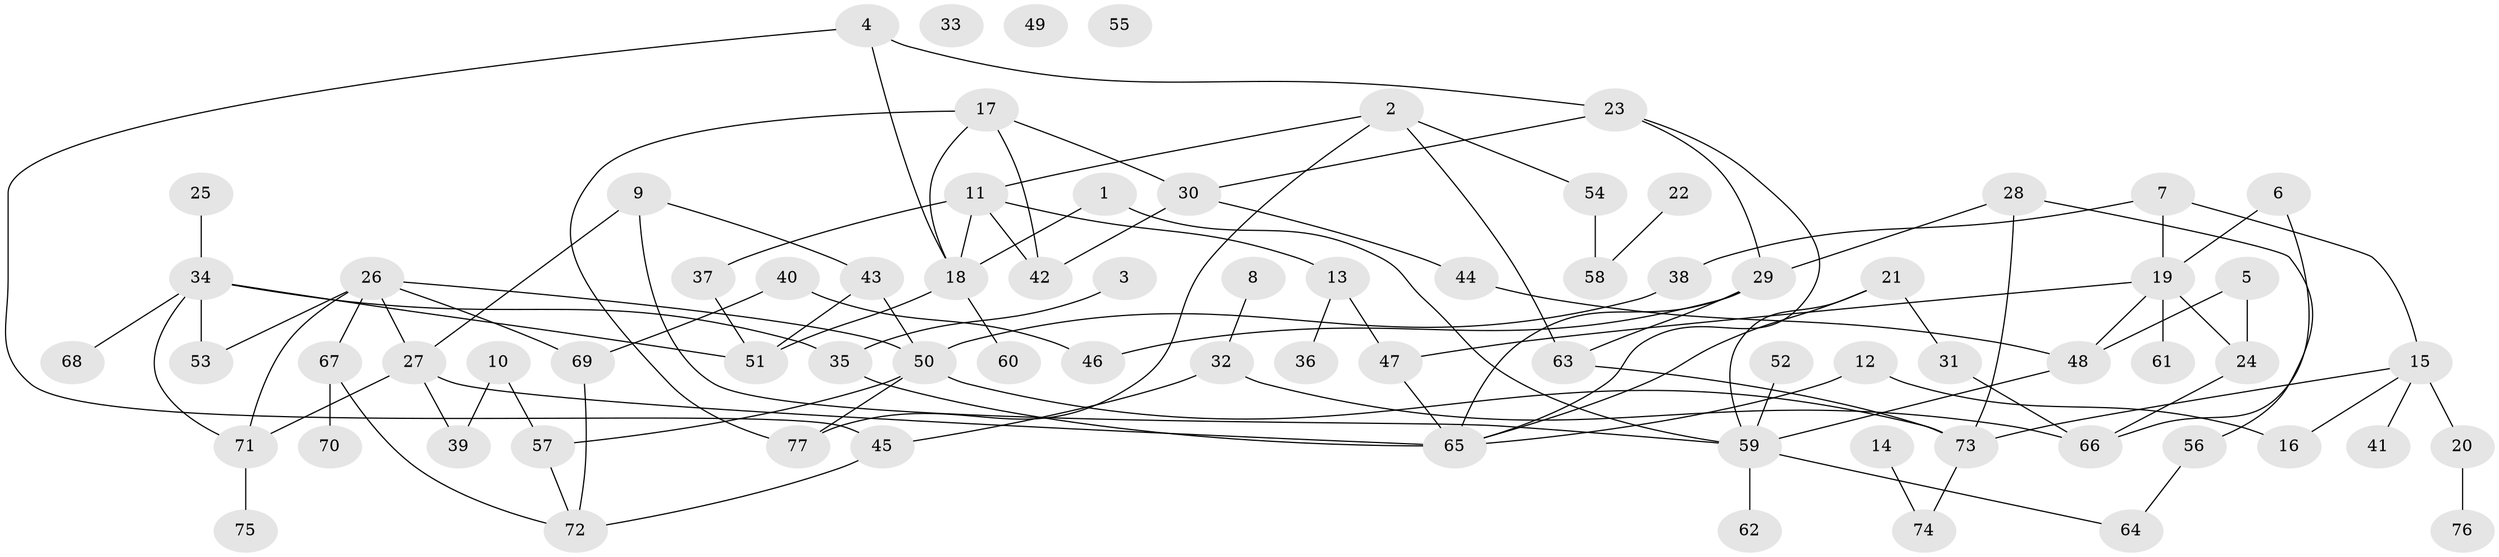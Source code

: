 // Generated by graph-tools (version 1.1) at 2025/00/03/09/25 03:00:55]
// undirected, 77 vertices, 107 edges
graph export_dot {
graph [start="1"]
  node [color=gray90,style=filled];
  1;
  2;
  3;
  4;
  5;
  6;
  7;
  8;
  9;
  10;
  11;
  12;
  13;
  14;
  15;
  16;
  17;
  18;
  19;
  20;
  21;
  22;
  23;
  24;
  25;
  26;
  27;
  28;
  29;
  30;
  31;
  32;
  33;
  34;
  35;
  36;
  37;
  38;
  39;
  40;
  41;
  42;
  43;
  44;
  45;
  46;
  47;
  48;
  49;
  50;
  51;
  52;
  53;
  54;
  55;
  56;
  57;
  58;
  59;
  60;
  61;
  62;
  63;
  64;
  65;
  66;
  67;
  68;
  69;
  70;
  71;
  72;
  73;
  74;
  75;
  76;
  77;
  1 -- 18;
  1 -- 59;
  2 -- 11;
  2 -- 54;
  2 -- 63;
  2 -- 77;
  3 -- 35;
  4 -- 18;
  4 -- 23;
  4 -- 45;
  5 -- 24;
  5 -- 48;
  6 -- 19;
  6 -- 66;
  7 -- 15;
  7 -- 19;
  7 -- 38;
  8 -- 32;
  9 -- 27;
  9 -- 43;
  9 -- 59;
  10 -- 39;
  10 -- 57;
  11 -- 13;
  11 -- 18;
  11 -- 37;
  11 -- 42;
  12 -- 16;
  12 -- 65;
  13 -- 36;
  13 -- 47;
  14 -- 74;
  15 -- 16;
  15 -- 20;
  15 -- 41;
  15 -- 73;
  17 -- 18;
  17 -- 30;
  17 -- 42;
  17 -- 77;
  18 -- 51;
  18 -- 60;
  19 -- 24;
  19 -- 47;
  19 -- 48;
  19 -- 61;
  20 -- 76;
  21 -- 31;
  21 -- 59;
  21 -- 65;
  22 -- 58;
  23 -- 29;
  23 -- 30;
  23 -- 65;
  24 -- 66;
  25 -- 34;
  26 -- 27;
  26 -- 50;
  26 -- 53;
  26 -- 67;
  26 -- 69;
  26 -- 71;
  27 -- 39;
  27 -- 65;
  27 -- 71;
  28 -- 29;
  28 -- 56;
  28 -- 73;
  29 -- 46;
  29 -- 63;
  29 -- 65;
  30 -- 42;
  30 -- 44;
  31 -- 66;
  32 -- 45;
  32 -- 66;
  34 -- 35;
  34 -- 51;
  34 -- 53;
  34 -- 68;
  34 -- 71;
  35 -- 65;
  37 -- 51;
  38 -- 50;
  40 -- 46;
  40 -- 69;
  43 -- 50;
  43 -- 51;
  44 -- 48;
  45 -- 72;
  47 -- 65;
  48 -- 59;
  50 -- 57;
  50 -- 73;
  50 -- 77;
  52 -- 59;
  54 -- 58;
  56 -- 64;
  57 -- 72;
  59 -- 62;
  59 -- 64;
  63 -- 73;
  67 -- 70;
  67 -- 72;
  69 -- 72;
  71 -- 75;
  73 -- 74;
}
